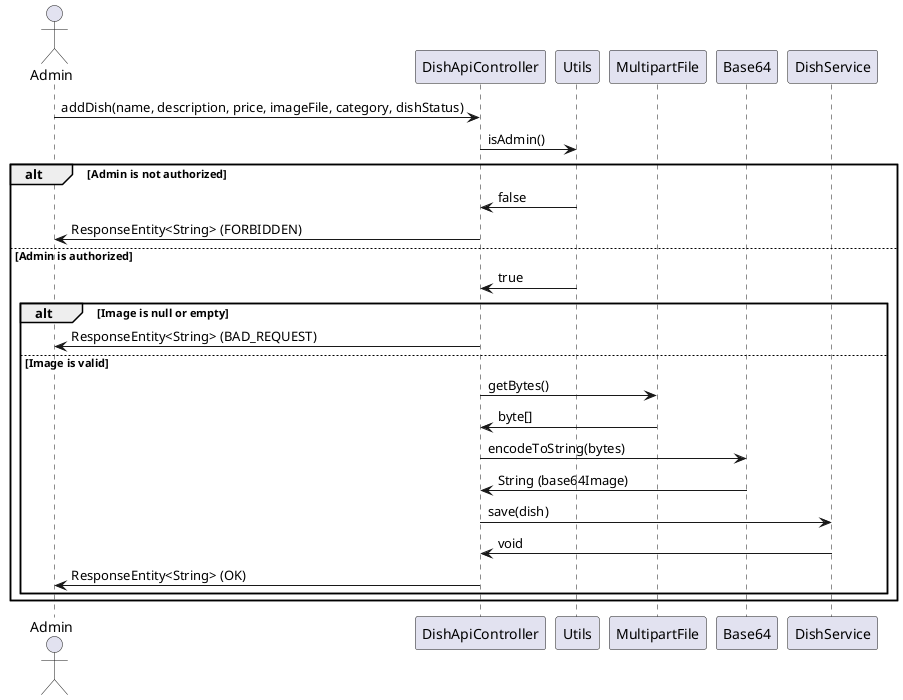 @startuml
actor Admin
Admin -> DishApiController: addDish(name, description, price, imageFile, category, dishStatus)
DishApiController -> Utils: isAdmin()
alt Admin is not authorized
    Utils -> DishApiController: false
    DishApiController -> Admin: ResponseEntity<String> (FORBIDDEN)
else Admin is authorized
    Utils -> DishApiController: true
    alt Image is null or empty
        DishApiController -> Admin: ResponseEntity<String> (BAD_REQUEST)
    else Image is valid
        DishApiController -> MultipartFile: getBytes()
        MultipartFile -> DishApiController: byte[]
        DishApiController -> Base64: encodeToString(bytes)
        Base64 -> DishApiController: String (base64Image)
        DishApiController -> DishService: save(dish)
        DishService -> DishApiController: void
        DishApiController -> Admin: ResponseEntity<String> (OK)
    end
end
@enduml